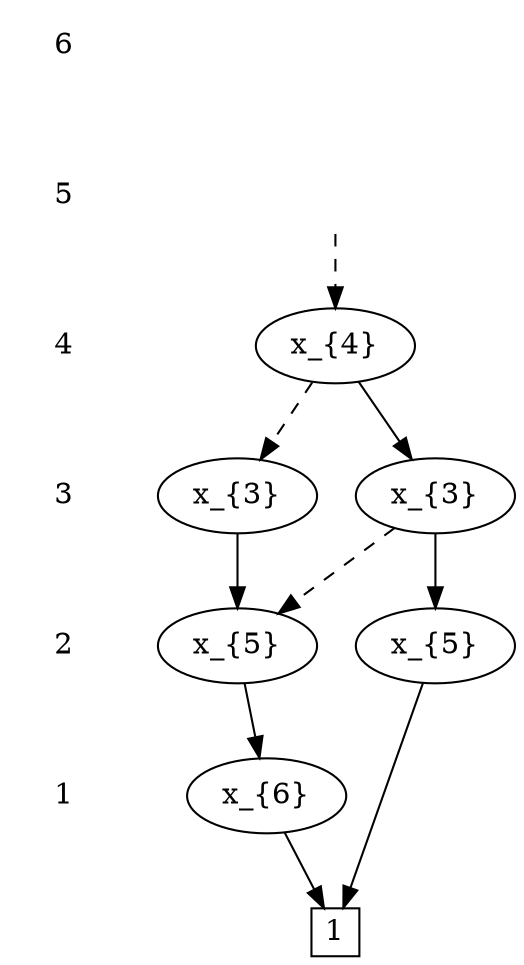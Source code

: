 digraph "DdStructure<2>" {
  6 [shape=none,label="6"];
  5 [shape=none,label="5"];
  4 [shape=none,label="4"];
  3 [shape=none,label="3"];
  2 [shape=none,label="2"];
  1 [shape=none,label="1"];
  6 -> 5 [style=invis];
  5 -> 4 [style=invis];
  4 -> 3 [style=invis];
  3 -> 2 [style=invis];
  2 -> 1 [style=invis];
  "^" [shape=none,label=""];
  "^" -> "4:0" [style=dashed];
  "4:0" [label="x_{4}"];
  "4:0" -> "3:0" [style=dashed];
  "4:0" -> "3:1" [style=solid];
  {rank=same; 4; "4:0"}
  "3:1" [label="x_{3}"];
  "3:0" [label="x_{3}"];
  "3:0" -> "2:0" [style=solid];
  "3:1" -> "2:0" [style=dashed];
  "3:1" -> "2:1" [style=solid];
  {rank=same; 3; "3:0"; "3:1"}
  "2:1" [label="x_{5}"];
  "2:0" [label="x_{5}"];
  "2:0" -> "1:0" [style=solid];
  "2:1" -> "0:2" [style=solid];
  {rank=same; 2; "2:0"; "2:1"}
  "1:0" [label="x_{6}"];
  "1:0" -> "0:2" [style=solid];
  {rank=same; 1; "1:0"}
  "0:2" [shape=square,margin=0.05,width=0,label="1"];
}
